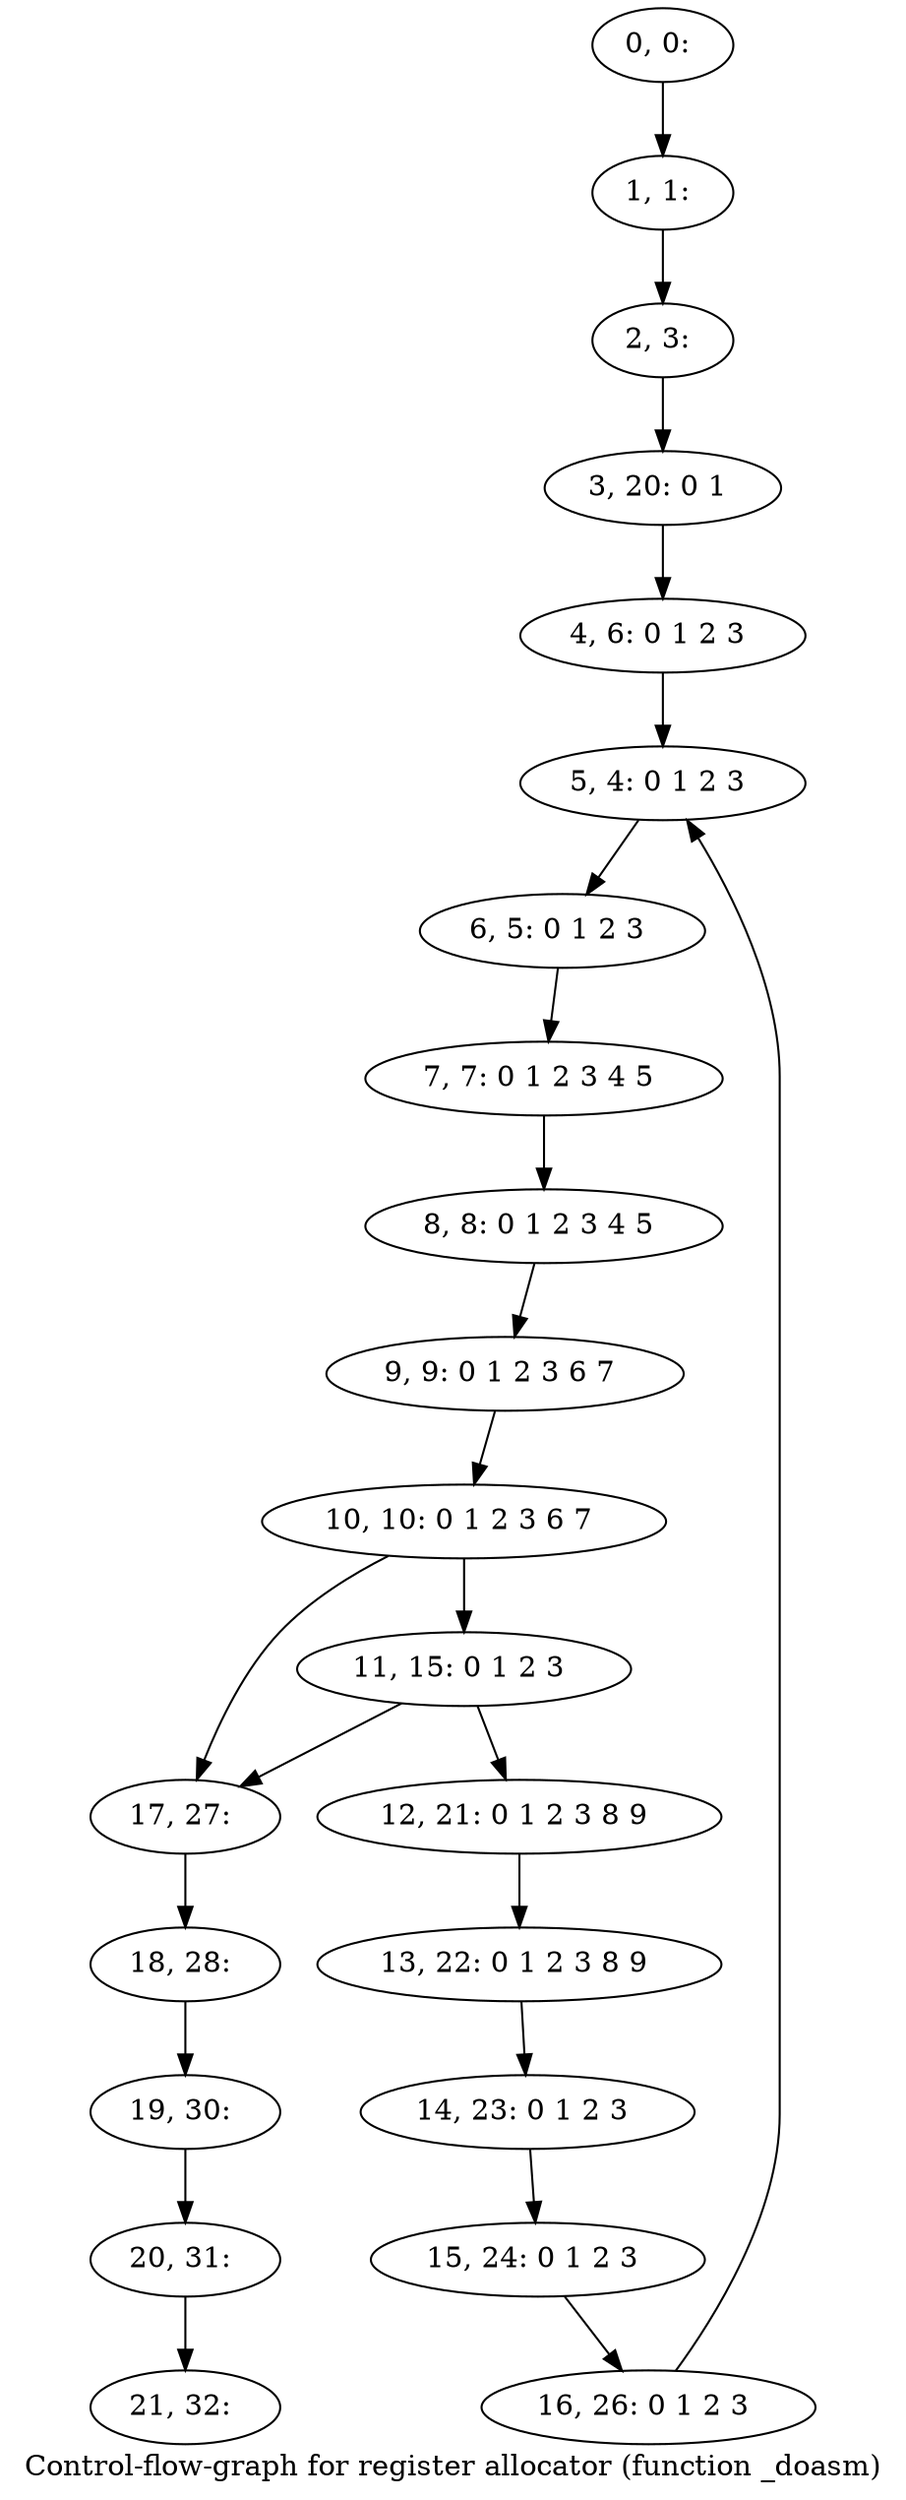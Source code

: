 digraph G {
graph [label="Control-flow-graph for register allocator (function _doasm)"]
0[label="0, 0: "];
1[label="1, 1: "];
2[label="2, 3: "];
3[label="3, 20: 0 1 "];
4[label="4, 6: 0 1 2 3 "];
5[label="5, 4: 0 1 2 3 "];
6[label="6, 5: 0 1 2 3 "];
7[label="7, 7: 0 1 2 3 4 5 "];
8[label="8, 8: 0 1 2 3 4 5 "];
9[label="9, 9: 0 1 2 3 6 7 "];
10[label="10, 10: 0 1 2 3 6 7 "];
11[label="11, 15: 0 1 2 3 "];
12[label="12, 21: 0 1 2 3 8 9 "];
13[label="13, 22: 0 1 2 3 8 9 "];
14[label="14, 23: 0 1 2 3 "];
15[label="15, 24: 0 1 2 3 "];
16[label="16, 26: 0 1 2 3 "];
17[label="17, 27: "];
18[label="18, 28: "];
19[label="19, 30: "];
20[label="20, 31: "];
21[label="21, 32: "];
0->1 ;
1->2 ;
2->3 ;
3->4 ;
4->5 ;
5->6 ;
6->7 ;
7->8 ;
8->9 ;
9->10 ;
10->11 ;
10->17 ;
11->12 ;
11->17 ;
12->13 ;
13->14 ;
14->15 ;
15->16 ;
16->5 ;
17->18 ;
18->19 ;
19->20 ;
20->21 ;
}
